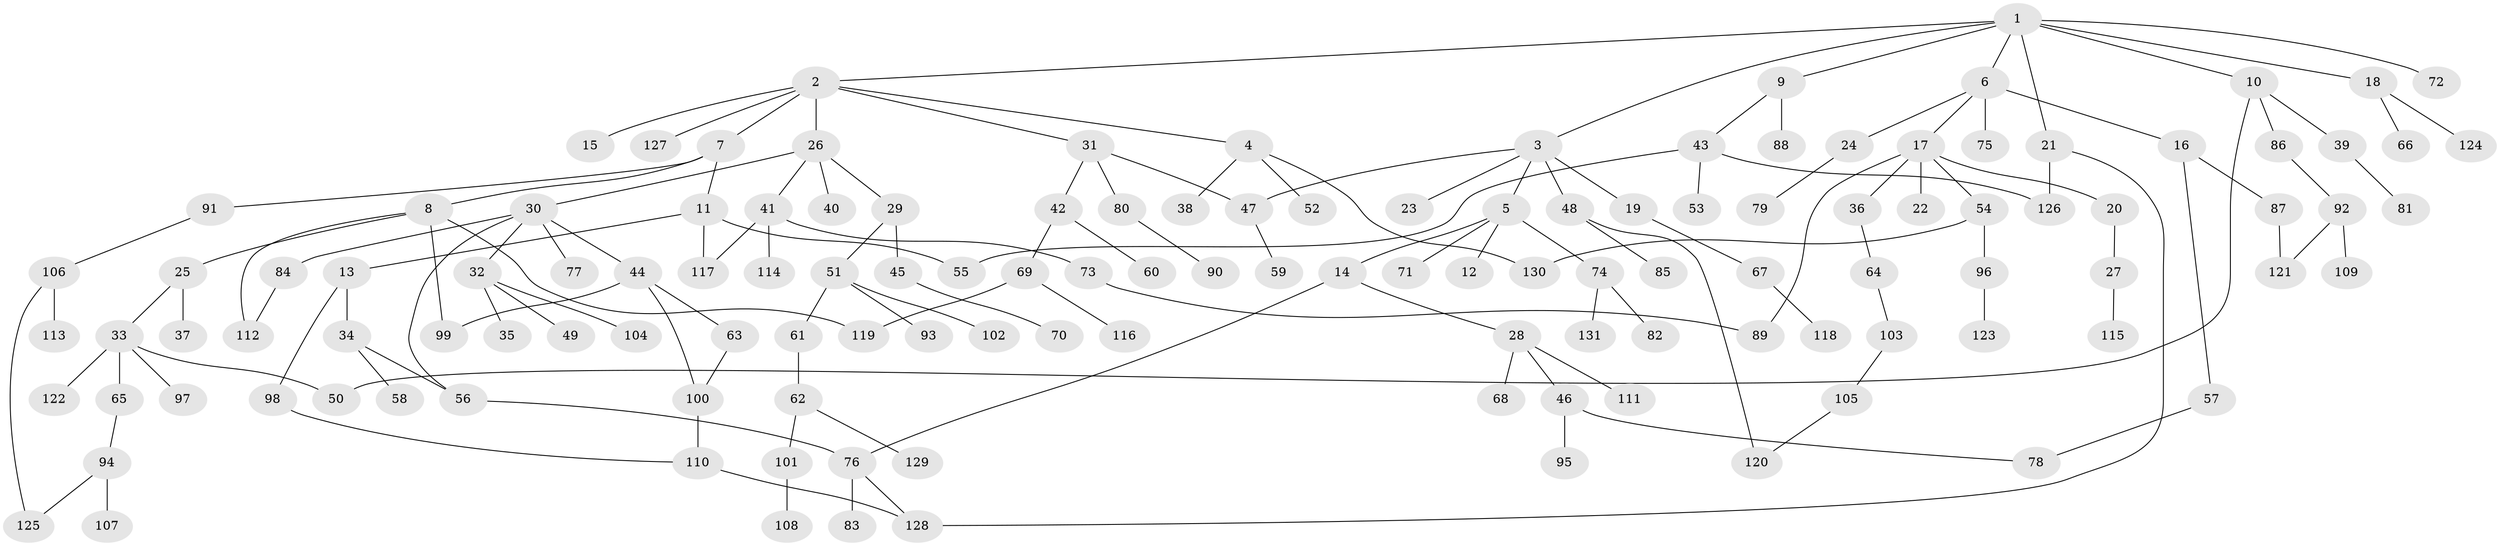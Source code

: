 // Generated by graph-tools (version 1.1) at 2025/34/03/09/25 02:34:06]
// undirected, 131 vertices, 150 edges
graph export_dot {
graph [start="1"]
  node [color=gray90,style=filled];
  1;
  2;
  3;
  4;
  5;
  6;
  7;
  8;
  9;
  10;
  11;
  12;
  13;
  14;
  15;
  16;
  17;
  18;
  19;
  20;
  21;
  22;
  23;
  24;
  25;
  26;
  27;
  28;
  29;
  30;
  31;
  32;
  33;
  34;
  35;
  36;
  37;
  38;
  39;
  40;
  41;
  42;
  43;
  44;
  45;
  46;
  47;
  48;
  49;
  50;
  51;
  52;
  53;
  54;
  55;
  56;
  57;
  58;
  59;
  60;
  61;
  62;
  63;
  64;
  65;
  66;
  67;
  68;
  69;
  70;
  71;
  72;
  73;
  74;
  75;
  76;
  77;
  78;
  79;
  80;
  81;
  82;
  83;
  84;
  85;
  86;
  87;
  88;
  89;
  90;
  91;
  92;
  93;
  94;
  95;
  96;
  97;
  98;
  99;
  100;
  101;
  102;
  103;
  104;
  105;
  106;
  107;
  108;
  109;
  110;
  111;
  112;
  113;
  114;
  115;
  116;
  117;
  118;
  119;
  120;
  121;
  122;
  123;
  124;
  125;
  126;
  127;
  128;
  129;
  130;
  131;
  1 -- 2;
  1 -- 3;
  1 -- 6;
  1 -- 9;
  1 -- 10;
  1 -- 18;
  1 -- 21;
  1 -- 72;
  2 -- 4;
  2 -- 7;
  2 -- 15;
  2 -- 26;
  2 -- 31;
  2 -- 127;
  3 -- 5;
  3 -- 19;
  3 -- 23;
  3 -- 48;
  3 -- 47;
  4 -- 38;
  4 -- 52;
  4 -- 130;
  5 -- 12;
  5 -- 14;
  5 -- 71;
  5 -- 74;
  6 -- 16;
  6 -- 17;
  6 -- 24;
  6 -- 75;
  7 -- 8;
  7 -- 11;
  7 -- 91;
  8 -- 25;
  8 -- 99;
  8 -- 112;
  8 -- 119;
  9 -- 43;
  9 -- 88;
  10 -- 39;
  10 -- 50;
  10 -- 86;
  11 -- 13;
  11 -- 117;
  11 -- 55;
  13 -- 34;
  13 -- 98;
  14 -- 28;
  14 -- 76;
  16 -- 57;
  16 -- 87;
  17 -- 20;
  17 -- 22;
  17 -- 36;
  17 -- 54;
  17 -- 89;
  18 -- 66;
  18 -- 124;
  19 -- 67;
  20 -- 27;
  21 -- 128;
  21 -- 126;
  24 -- 79;
  25 -- 33;
  25 -- 37;
  26 -- 29;
  26 -- 30;
  26 -- 40;
  26 -- 41;
  27 -- 115;
  28 -- 46;
  28 -- 68;
  28 -- 111;
  29 -- 45;
  29 -- 51;
  30 -- 32;
  30 -- 44;
  30 -- 56;
  30 -- 77;
  30 -- 84;
  31 -- 42;
  31 -- 47;
  31 -- 80;
  32 -- 35;
  32 -- 49;
  32 -- 104;
  33 -- 65;
  33 -- 97;
  33 -- 122;
  33 -- 50;
  34 -- 58;
  34 -- 56;
  36 -- 64;
  39 -- 81;
  41 -- 73;
  41 -- 114;
  41 -- 117;
  42 -- 60;
  42 -- 69;
  43 -- 53;
  43 -- 55;
  43 -- 126;
  44 -- 63;
  44 -- 100;
  44 -- 99;
  45 -- 70;
  46 -- 95;
  46 -- 78;
  47 -- 59;
  48 -- 85;
  48 -- 120;
  51 -- 61;
  51 -- 93;
  51 -- 102;
  54 -- 96;
  54 -- 130;
  56 -- 76;
  57 -- 78;
  61 -- 62;
  62 -- 101;
  62 -- 129;
  63 -- 100;
  64 -- 103;
  65 -- 94;
  67 -- 118;
  69 -- 116;
  69 -- 119;
  73 -- 89;
  74 -- 82;
  74 -- 131;
  76 -- 83;
  76 -- 128;
  80 -- 90;
  84 -- 112;
  86 -- 92;
  87 -- 121;
  91 -- 106;
  92 -- 109;
  92 -- 121;
  94 -- 107;
  94 -- 125;
  96 -- 123;
  98 -- 110;
  100 -- 110;
  101 -- 108;
  103 -- 105;
  105 -- 120;
  106 -- 113;
  106 -- 125;
  110 -- 128;
}
